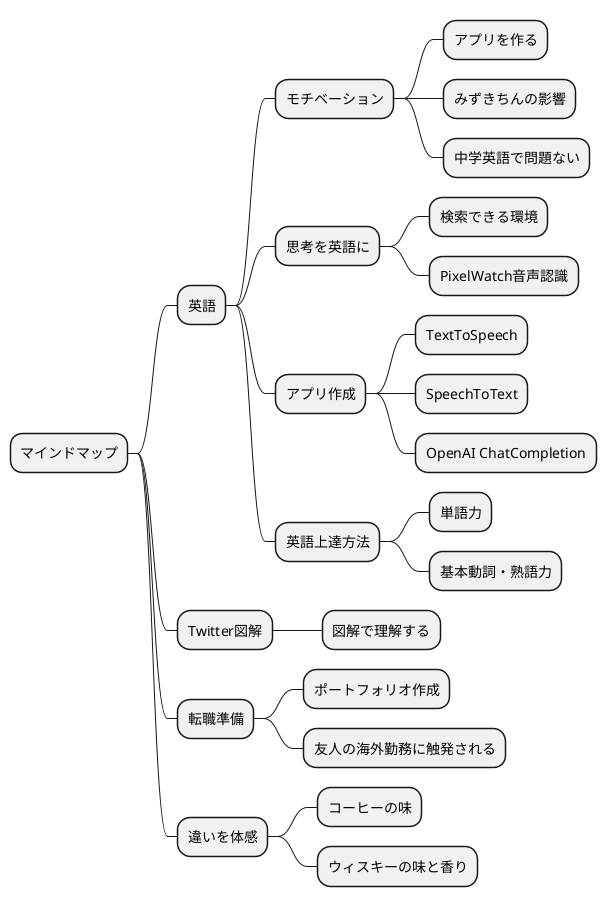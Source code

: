 @startmindmap
!define AWESOME mindmap
!define AWESOME_COLOR #E06666
!define GOOD mindmap
!define GOOD_COLOR #6AA84F
!define INFO mindmap
!define INFO_COLOR #3C78D8
!define MINOR mindmap
!define MINOR_COLOR #674EA7

* マインドマップ
** 英語
*** モチベーション
**** アプリを作る
**** みずきちんの影響
**** 中学英語で問題ない
*** 思考を英語に
**** 検索できる環境
**** PixelWatch音声認識
*** アプリ作成
**** TextToSpeech
**** SpeechToText
**** OpenAI ChatCompletion
*** 英語上達方法
**** 単語力
**** 基本動詞・熟語力
** Twitter図解
*** 図解で理解する
** 転職準備
*** ポートフォリオ作成
*** 友人の海外勤務に触発される
** 違いを体感
*** コーヒーの味
*** ウィスキーの味と香り
@endmindmap
